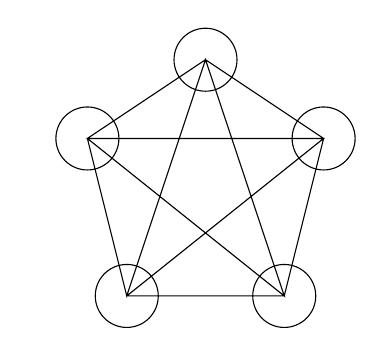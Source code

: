﻿\def\a{.4}
\def\b{.3}
\def\cr{.53}

\begin{tikzpicture} 
\draw (0,0) circle [radius=\a];
\draw (0,0) -- (2,0) -- (2.5,2) -- (1,3) -- (-0.5,2) -- (0,0) -- (1,3) -- (2,0) -- (-0.5,2) -- (2.5,2) -- (0,0);
\draw (2,0) circle [radius=\a];
\draw (2.5,2) circle [radius=\a];
\draw (-0.5,2) circle [radius=\a];
\draw (1,3) circle [radius=\a];
\end{tikzpicture}